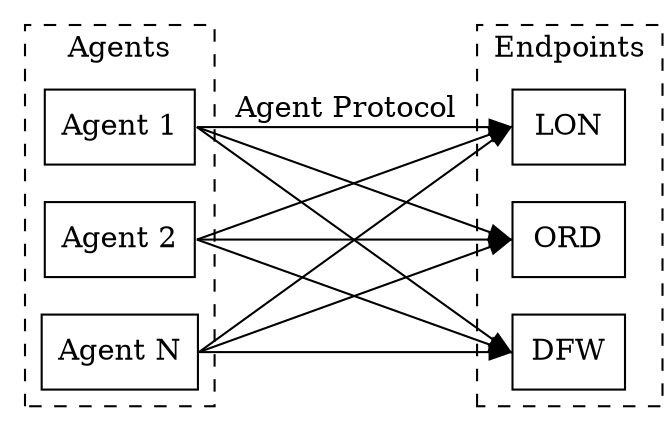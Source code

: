 digraph topology {
  splines = line;
  overlap = false;
  remincross = true;
  rankdir = LR;
  node [shape = box];
  "Agent 1" :e -> "ORD" :w [weight=0 label="Agent Protocol"];
  "Agent 1" :e -> "DFW" :w [weight=0];
  "Agent 1" :e -> "LON" :w [weight=0];
  "Agent 2" :e -> "ORD" :w [weight=0];
  "Agent 2" :e -> "DFW" :w [weight=0];
  "Agent 2" :e -> "LON" :w [weight=0];
  "Agent N" :e -> "ORD" :w [weight=0];
  "Agent N" :e -> "DFW" :w [weight=0];
  "Agent N" :e -> "LON" :w [weight=0];

  subgraph cluster_host {
    style = dashed;
    label = "Agents";
    "Agent 1";
    "Agent 2";
    "Agent N";
  }

  subgraph cluster_server {
    style = dashed;
    label = "Endpoints";
    "ORD";
    "DFW";
    "LON";
  }
}
